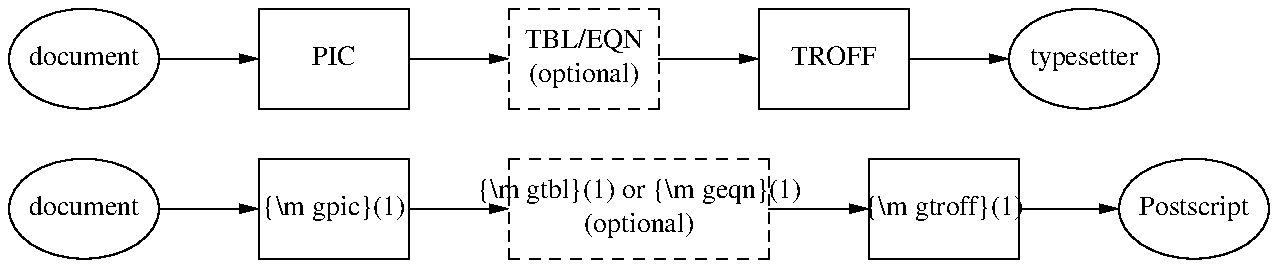 .PS
[
  ellipse "document"
  arrow
  box "PIC"
  arrow
  box "TBL/EQN" "(optional)" dashed
  arrow
  box "TROFF"
  arrow
  ellipse "typesetter"
  ]
[
  ellipse "document"
  arrow
  box "{\em gpic}(1)"
  arrow
  box dashed wid 1.3 "{\em gtbl}(1) or {\em geqn}(1)" "(optional)"
  arrow
  box "{\em gtroff}(1)"
  arrow
  ellipse "Postscript"
  ] with .nw at 1st [].sw + (0,-0.25)

#print sprintf(\
#"The following should be (5,6), if not, check sprintf in sysdep.x: (%g,%g).",\
#   5,6)
.PE
